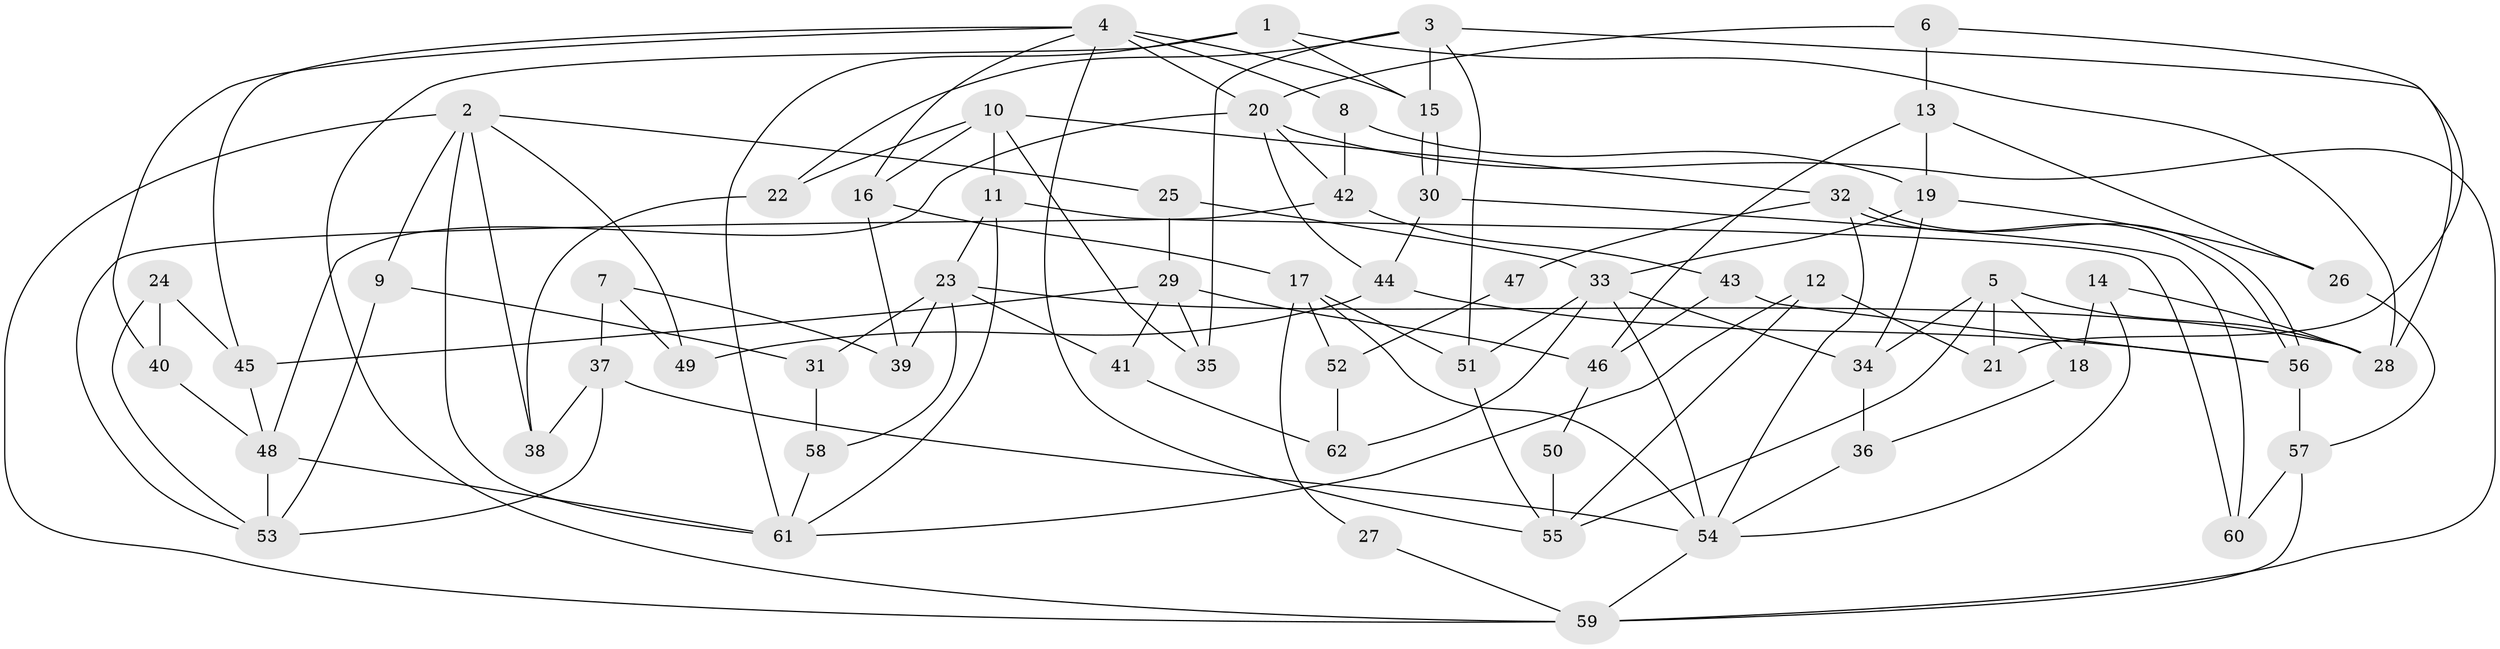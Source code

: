 // coarse degree distribution, {11: 0.03225806451612903, 5: 0.1935483870967742, 8: 0.03225806451612903, 6: 0.16129032258064516, 7: 0.03225806451612903, 10: 0.03225806451612903, 4: 0.1935483870967742, 9: 0.03225806451612903, 3: 0.16129032258064516, 2: 0.12903225806451613}
// Generated by graph-tools (version 1.1) at 2025/51/03/04/25 22:51:09]
// undirected, 62 vertices, 124 edges
graph export_dot {
  node [color=gray90,style=filled];
  1;
  2;
  3;
  4;
  5;
  6;
  7;
  8;
  9;
  10;
  11;
  12;
  13;
  14;
  15;
  16;
  17;
  18;
  19;
  20;
  21;
  22;
  23;
  24;
  25;
  26;
  27;
  28;
  29;
  30;
  31;
  32;
  33;
  34;
  35;
  36;
  37;
  38;
  39;
  40;
  41;
  42;
  43;
  44;
  45;
  46;
  47;
  48;
  49;
  50;
  51;
  52;
  53;
  54;
  55;
  56;
  57;
  58;
  59;
  60;
  61;
  62;
  1 -- 28;
  1 -- 15;
  1 -- 59;
  1 -- 61;
  2 -- 38;
  2 -- 61;
  2 -- 9;
  2 -- 25;
  2 -- 49;
  2 -- 59;
  3 -- 35;
  3 -- 15;
  3 -- 22;
  3 -- 28;
  3 -- 51;
  4 -- 8;
  4 -- 55;
  4 -- 15;
  4 -- 16;
  4 -- 20;
  4 -- 40;
  4 -- 45;
  5 -- 28;
  5 -- 34;
  5 -- 18;
  5 -- 21;
  5 -- 55;
  6 -- 20;
  6 -- 21;
  6 -- 13;
  7 -- 39;
  7 -- 49;
  7 -- 37;
  8 -- 19;
  8 -- 42;
  9 -- 53;
  9 -- 31;
  10 -- 11;
  10 -- 32;
  10 -- 16;
  10 -- 22;
  10 -- 35;
  11 -- 61;
  11 -- 60;
  11 -- 23;
  12 -- 55;
  12 -- 61;
  12 -- 21;
  13 -- 26;
  13 -- 19;
  13 -- 46;
  14 -- 28;
  14 -- 54;
  14 -- 18;
  15 -- 30;
  15 -- 30;
  16 -- 17;
  16 -- 39;
  17 -- 54;
  17 -- 27;
  17 -- 51;
  17 -- 52;
  18 -- 36;
  19 -- 33;
  19 -- 26;
  19 -- 34;
  20 -- 59;
  20 -- 42;
  20 -- 44;
  20 -- 48;
  22 -- 38;
  23 -- 31;
  23 -- 28;
  23 -- 39;
  23 -- 41;
  23 -- 58;
  24 -- 40;
  24 -- 45;
  24 -- 53;
  25 -- 33;
  25 -- 29;
  26 -- 57;
  27 -- 59;
  29 -- 45;
  29 -- 35;
  29 -- 41;
  29 -- 46;
  30 -- 44;
  30 -- 60;
  31 -- 58;
  32 -- 54;
  32 -- 56;
  32 -- 56;
  32 -- 47;
  33 -- 54;
  33 -- 51;
  33 -- 34;
  33 -- 62;
  34 -- 36;
  36 -- 54;
  37 -- 54;
  37 -- 38;
  37 -- 53;
  40 -- 48;
  41 -- 62;
  42 -- 53;
  42 -- 43;
  43 -- 46;
  43 -- 56;
  44 -- 56;
  44 -- 49;
  45 -- 48;
  46 -- 50;
  47 -- 52;
  48 -- 53;
  48 -- 61;
  50 -- 55;
  51 -- 55;
  52 -- 62;
  54 -- 59;
  56 -- 57;
  57 -- 59;
  57 -- 60;
  58 -- 61;
}
